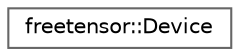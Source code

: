 digraph "Graphical Class Hierarchy"
{
 // LATEX_PDF_SIZE
  bgcolor="transparent";
  edge [fontname=Helvetica,fontsize=10,labelfontname=Helvetica,labelfontsize=10];
  node [fontname=Helvetica,fontsize=10,shape=box,height=0.2,width=0.4];
  rankdir="LR";
  Node0 [label="freetensor::Device",height=0.2,width=0.4,color="grey40", fillcolor="white", style="filled",URL="$classfreetensor_1_1Device.html",tooltip=" "];
}
